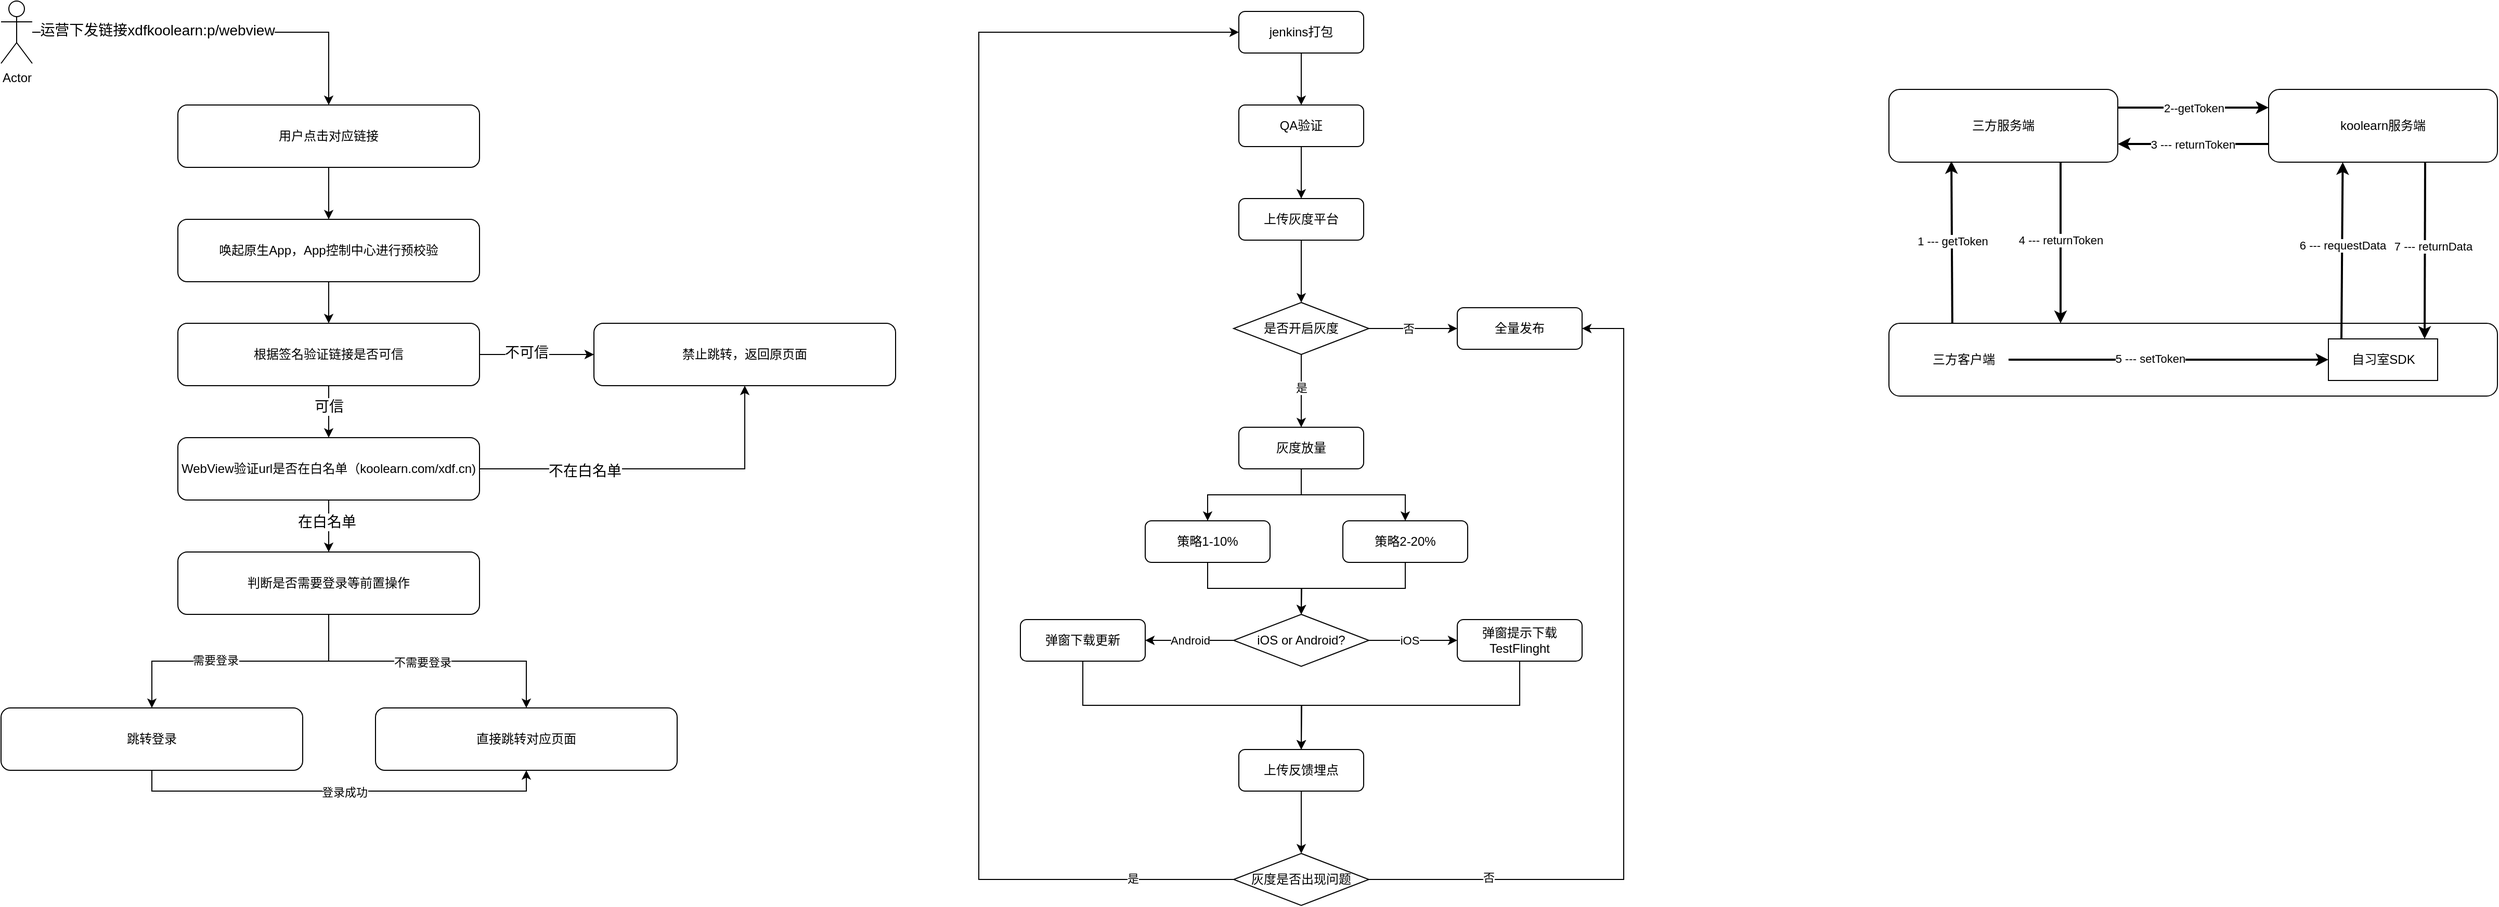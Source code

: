 <mxfile version="24.7.5">
  <diagram id="XcACTM1fnx8MsUZFHVDI" name="Page-1">
    <mxGraphModel dx="1026" dy="591" grid="1" gridSize="10" guides="1" tooltips="1" connect="1" arrows="1" fold="1" page="1" pageScale="1" pageWidth="850" pageHeight="1100" math="0" shadow="0">
      <root>
        <mxCell id="0" />
        <mxCell id="1" parent="0" />
        <mxCell id="2dUm0IqJ99PUmUajHs-Z-5" style="edgeStyle=orthogonalEdgeStyle;rounded=0;orthogonalLoop=1;jettySize=auto;html=1;exitX=0.5;exitY=1;exitDx=0;exitDy=0;" parent="1" source="2dUm0IqJ99PUmUajHs-Z-1" target="2dUm0IqJ99PUmUajHs-Z-4" edge="1">
          <mxGeometry relative="1" as="geometry" />
        </mxCell>
        <mxCell id="2dUm0IqJ99PUmUajHs-Z-1" value="用户点击对应链接" style="rounded=1;whiteSpace=wrap;html=1;" parent="1" vertex="1">
          <mxGeometry x="260" y="140" width="290" height="60" as="geometry" />
        </mxCell>
        <mxCell id="2dUm0IqJ99PUmUajHs-Z-8" value="" style="edgeStyle=orthogonalEdgeStyle;rounded=0;orthogonalLoop=1;jettySize=auto;html=1;" parent="1" source="2dUm0IqJ99PUmUajHs-Z-4" target="2dUm0IqJ99PUmUajHs-Z-7" edge="1">
          <mxGeometry relative="1" as="geometry" />
        </mxCell>
        <mxCell id="2dUm0IqJ99PUmUajHs-Z-4" value="唤起原生App，App控制中心进行预校验" style="rounded=1;whiteSpace=wrap;html=1;" parent="1" vertex="1">
          <mxGeometry x="260" y="250" width="290" height="60" as="geometry" />
        </mxCell>
        <mxCell id="Fgwxg3CD9Kskw9y_7Hu7-6" value="" style="edgeStyle=orthogonalEdgeStyle;rounded=0;orthogonalLoop=1;jettySize=auto;html=1;" parent="1" source="2dUm0IqJ99PUmUajHs-Z-7" target="Fgwxg3CD9Kskw9y_7Hu7-5" edge="1">
          <mxGeometry relative="1" as="geometry" />
        </mxCell>
        <mxCell id="Fgwxg3CD9Kskw9y_7Hu7-7" value="&lt;font style=&quot;font-size: 14px;&quot;&gt;不可信&lt;/font&gt;" style="edgeLabel;html=1;align=center;verticalAlign=middle;resizable=0;points=[];" parent="Fgwxg3CD9Kskw9y_7Hu7-6" vertex="1" connectable="0">
          <mxGeometry x="-0.164" y="2" relative="1" as="geometry">
            <mxPoint x="-1" as="offset" />
          </mxGeometry>
        </mxCell>
        <mxCell id="Fgwxg3CD9Kskw9y_7Hu7-11" value="" style="edgeStyle=orthogonalEdgeStyle;rounded=0;orthogonalLoop=1;jettySize=auto;html=1;" parent="1" source="2dUm0IqJ99PUmUajHs-Z-7" target="Fgwxg3CD9Kskw9y_7Hu7-10" edge="1">
          <mxGeometry relative="1" as="geometry" />
        </mxCell>
        <mxCell id="Fgwxg3CD9Kskw9y_7Hu7-12" value="&lt;font style=&quot;font-size: 14px;&quot;&gt;可信&lt;/font&gt;" style="edgeLabel;html=1;align=center;verticalAlign=middle;resizable=0;points=[];" parent="Fgwxg3CD9Kskw9y_7Hu7-11" vertex="1" connectable="0">
          <mxGeometry x="-0.36" y="1" relative="1" as="geometry">
            <mxPoint x="-1" y="4" as="offset" />
          </mxGeometry>
        </mxCell>
        <mxCell id="2dUm0IqJ99PUmUajHs-Z-7" value="根据签名验证链接是否可信" style="rounded=1;whiteSpace=wrap;html=1;" parent="1" vertex="1">
          <mxGeometry x="260" y="350" width="290" height="60" as="geometry" />
        </mxCell>
        <mxCell id="2dUm0IqJ99PUmUajHs-Z-14" value="" style="edgeStyle=orthogonalEdgeStyle;rounded=0;orthogonalLoop=1;jettySize=auto;html=1;entryX=0.5;entryY=0;entryDx=0;entryDy=0;" parent="1" source="2dUm0IqJ99PUmUajHs-Z-11" target="2dUm0IqJ99PUmUajHs-Z-15" edge="1">
          <mxGeometry relative="1" as="geometry" />
        </mxCell>
        <mxCell id="2dUm0IqJ99PUmUajHs-Z-18" value="不需要登录" style="edgeLabel;html=1;align=center;verticalAlign=middle;resizable=0;points=[];" parent="2dUm0IqJ99PUmUajHs-Z-14" vertex="1" connectable="0">
          <mxGeometry x="-0.037" y="-1" relative="1" as="geometry">
            <mxPoint as="offset" />
          </mxGeometry>
        </mxCell>
        <mxCell id="Fgwxg3CD9Kskw9y_7Hu7-15" style="edgeStyle=orthogonalEdgeStyle;rounded=0;orthogonalLoop=1;jettySize=auto;html=1;entryX=0.5;entryY=1;entryDx=0;entryDy=0;exitX=1;exitY=0.5;exitDx=0;exitDy=0;" parent="1" source="Fgwxg3CD9Kskw9y_7Hu7-10" target="Fgwxg3CD9Kskw9y_7Hu7-5" edge="1">
          <mxGeometry relative="1" as="geometry" />
        </mxCell>
        <mxCell id="Fgwxg3CD9Kskw9y_7Hu7-16" value="&lt;font style=&quot;font-size: 14px;&quot;&gt;不在白名单&lt;/font&gt;" style="edgeLabel;html=1;align=center;verticalAlign=middle;resizable=0;points=[];" parent="Fgwxg3CD9Kskw9y_7Hu7-15" vertex="1" connectable="0">
          <mxGeometry x="-0.398" y="-2" relative="1" as="geometry">
            <mxPoint as="offset" />
          </mxGeometry>
        </mxCell>
        <mxCell id="2dUm0IqJ99PUmUajHs-Z-11" value="判断是否需要登录等前置操作" style="rounded=1;whiteSpace=wrap;html=1;" parent="1" vertex="1">
          <mxGeometry x="260" y="570" width="290" height="60" as="geometry" />
        </mxCell>
        <mxCell id="2dUm0IqJ99PUmUajHs-Z-13" value="跳转登录" style="rounded=1;whiteSpace=wrap;html=1;" parent="1" vertex="1">
          <mxGeometry x="90" y="720" width="290" height="60" as="geometry" />
        </mxCell>
        <mxCell id="2dUm0IqJ99PUmUajHs-Z-15" value="直接跳转对应页面" style="rounded=1;whiteSpace=wrap;html=1;" parent="1" vertex="1">
          <mxGeometry x="450" y="720" width="290" height="60" as="geometry" />
        </mxCell>
        <mxCell id="2dUm0IqJ99PUmUajHs-Z-16" value="" style="edgeStyle=orthogonalEdgeStyle;rounded=0;orthogonalLoop=1;jettySize=auto;html=1;entryX=0.5;entryY=0;entryDx=0;entryDy=0;exitX=0.5;exitY=1;exitDx=0;exitDy=0;" parent="1" source="2dUm0IqJ99PUmUajHs-Z-11" target="2dUm0IqJ99PUmUajHs-Z-13" edge="1">
          <mxGeometry relative="1" as="geometry">
            <mxPoint x="415" y="650" as="sourcePoint" />
            <mxPoint x="605" y="730" as="targetPoint" />
          </mxGeometry>
        </mxCell>
        <mxCell id="2dUm0IqJ99PUmUajHs-Z-17" value="需要登录" style="edgeLabel;html=1;align=center;verticalAlign=middle;resizable=0;points=[];" parent="2dUm0IqJ99PUmUajHs-Z-16" vertex="1" connectable="0">
          <mxGeometry x="0.184" y="-1" relative="1" as="geometry">
            <mxPoint as="offset" />
          </mxGeometry>
        </mxCell>
        <mxCell id="2dUm0IqJ99PUmUajHs-Z-19" value="" style="edgeStyle=orthogonalEdgeStyle;rounded=0;orthogonalLoop=1;jettySize=auto;html=1;entryX=0.5;entryY=1;entryDx=0;entryDy=0;exitX=0.5;exitY=1;exitDx=0;exitDy=0;" parent="1" source="2dUm0IqJ99PUmUajHs-Z-13" target="2dUm0IqJ99PUmUajHs-Z-15" edge="1">
          <mxGeometry relative="1" as="geometry">
            <mxPoint x="415" y="650" as="sourcePoint" />
            <mxPoint x="245" y="730" as="targetPoint" />
          </mxGeometry>
        </mxCell>
        <mxCell id="2dUm0IqJ99PUmUajHs-Z-20" value="登录成功" style="edgeLabel;html=1;align=center;verticalAlign=middle;resizable=0;points=[];" parent="2dUm0IqJ99PUmUajHs-Z-19" vertex="1" connectable="0">
          <mxGeometry x="0.184" y="-1" relative="1" as="geometry">
            <mxPoint x="-32" as="offset" />
          </mxGeometry>
        </mxCell>
        <mxCell id="Fgwxg3CD9Kskw9y_7Hu7-3" style="edgeStyle=orthogonalEdgeStyle;rounded=0;orthogonalLoop=1;jettySize=auto;html=1;entryX=0.5;entryY=0;entryDx=0;entryDy=0;" parent="1" source="Fgwxg3CD9Kskw9y_7Hu7-1" target="2dUm0IqJ99PUmUajHs-Z-1" edge="1">
          <mxGeometry relative="1" as="geometry" />
        </mxCell>
        <mxCell id="Fgwxg3CD9Kskw9y_7Hu7-4" value="&lt;font style=&quot;font-size: 14px;&quot;&gt;运营下发链接xdfkoolearn:p/webview&lt;/font&gt;" style="edgeLabel;html=1;align=center;verticalAlign=middle;resizable=0;points=[];" parent="Fgwxg3CD9Kskw9y_7Hu7-3" vertex="1" connectable="0">
          <mxGeometry x="-0.527" y="2" relative="1" as="geometry">
            <mxPoint x="36" as="offset" />
          </mxGeometry>
        </mxCell>
        <mxCell id="Fgwxg3CD9Kskw9y_7Hu7-1" value="Actor" style="shape=umlActor;verticalLabelPosition=bottom;verticalAlign=top;html=1;outlineConnect=0;" parent="1" vertex="1">
          <mxGeometry x="90" y="40" width="30" height="60" as="geometry" />
        </mxCell>
        <mxCell id="Fgwxg3CD9Kskw9y_7Hu7-5" value="禁止跳转，返回原页面" style="rounded=1;whiteSpace=wrap;html=1;" parent="1" vertex="1">
          <mxGeometry x="660" y="350" width="290" height="60" as="geometry" />
        </mxCell>
        <mxCell id="Fgwxg3CD9Kskw9y_7Hu7-13" value="" style="edgeStyle=orthogonalEdgeStyle;rounded=0;orthogonalLoop=1;jettySize=auto;html=1;" parent="1" source="Fgwxg3CD9Kskw9y_7Hu7-10" target="2dUm0IqJ99PUmUajHs-Z-11" edge="1">
          <mxGeometry relative="1" as="geometry" />
        </mxCell>
        <mxCell id="Fgwxg3CD9Kskw9y_7Hu7-14" value="&lt;font style=&quot;font-size: 14px;&quot;&gt;在白名单&lt;/font&gt;" style="edgeLabel;html=1;align=center;verticalAlign=middle;resizable=0;points=[];" parent="Fgwxg3CD9Kskw9y_7Hu7-13" vertex="1" connectable="0">
          <mxGeometry x="-0.16" y="-2" relative="1" as="geometry">
            <mxPoint as="offset" />
          </mxGeometry>
        </mxCell>
        <mxCell id="Fgwxg3CD9Kskw9y_7Hu7-10" value="WebView验证url是否在白名单（koolearn.com/xdf.cn)" style="rounded=1;whiteSpace=wrap;html=1;" parent="1" vertex="1">
          <mxGeometry x="260" y="460" width="290" height="60" as="geometry" />
        </mxCell>
        <mxCell id="TGXUFtwsRN9BxCt1GPU5-4" style="edgeStyle=orthogonalEdgeStyle;rounded=0;orthogonalLoop=1;jettySize=auto;html=1;exitX=0.5;exitY=1;exitDx=0;exitDy=0;entryX=0.5;entryY=0;entryDx=0;entryDy=0;" parent="1" source="TGXUFtwsRN9BxCt1GPU5-2" target="TGXUFtwsRN9BxCt1GPU5-3" edge="1">
          <mxGeometry relative="1" as="geometry" />
        </mxCell>
        <mxCell id="TGXUFtwsRN9BxCt1GPU5-2" value="jenkins打包" style="rounded=1;whiteSpace=wrap;html=1;" parent="1" vertex="1">
          <mxGeometry x="1280" y="50" width="120" height="40" as="geometry" />
        </mxCell>
        <mxCell id="TGXUFtwsRN9BxCt1GPU5-6" style="edgeStyle=orthogonalEdgeStyle;rounded=0;orthogonalLoop=1;jettySize=auto;html=1;exitX=0.5;exitY=1;exitDx=0;exitDy=0;entryX=0.5;entryY=0;entryDx=0;entryDy=0;" parent="1" source="TGXUFtwsRN9BxCt1GPU5-3" target="TGXUFtwsRN9BxCt1GPU5-5" edge="1">
          <mxGeometry relative="1" as="geometry" />
        </mxCell>
        <mxCell id="TGXUFtwsRN9BxCt1GPU5-3" value="QA验证" style="rounded=1;whiteSpace=wrap;html=1;" parent="1" vertex="1">
          <mxGeometry x="1280" y="140" width="120" height="40" as="geometry" />
        </mxCell>
        <mxCell id="TGXUFtwsRN9BxCt1GPU5-9" style="edgeStyle=orthogonalEdgeStyle;rounded=0;orthogonalLoop=1;jettySize=auto;html=1;exitX=0.5;exitY=1;exitDx=0;exitDy=0;entryX=0.5;entryY=0;entryDx=0;entryDy=0;" parent="1" source="TGXUFtwsRN9BxCt1GPU5-5" target="TGXUFtwsRN9BxCt1GPU5-8" edge="1">
          <mxGeometry relative="1" as="geometry" />
        </mxCell>
        <mxCell id="TGXUFtwsRN9BxCt1GPU5-5" value="上传灰度平台" style="rounded=1;whiteSpace=wrap;html=1;" parent="1" vertex="1">
          <mxGeometry x="1280" y="230" width="120" height="40" as="geometry" />
        </mxCell>
        <mxCell id="TGXUFtwsRN9BxCt1GPU5-11" style="edgeStyle=orthogonalEdgeStyle;rounded=0;orthogonalLoop=1;jettySize=auto;html=1;exitX=1;exitY=0.5;exitDx=0;exitDy=0;entryX=0;entryY=0.5;entryDx=0;entryDy=0;" parent="1" source="TGXUFtwsRN9BxCt1GPU5-8" target="TGXUFtwsRN9BxCt1GPU5-10" edge="1">
          <mxGeometry relative="1" as="geometry" />
        </mxCell>
        <mxCell id="TGXUFtwsRN9BxCt1GPU5-12" value="否" style="edgeLabel;html=1;align=center;verticalAlign=middle;resizable=0;points=[];" parent="TGXUFtwsRN9BxCt1GPU5-11" vertex="1" connectable="0">
          <mxGeometry x="-0.106" relative="1" as="geometry">
            <mxPoint as="offset" />
          </mxGeometry>
        </mxCell>
        <mxCell id="TGXUFtwsRN9BxCt1GPU5-16" style="edgeStyle=orthogonalEdgeStyle;rounded=0;orthogonalLoop=1;jettySize=auto;html=1;exitX=0.5;exitY=1;exitDx=0;exitDy=0;entryX=0.5;entryY=0;entryDx=0;entryDy=0;" parent="1" source="TGXUFtwsRN9BxCt1GPU5-8" target="TGXUFtwsRN9BxCt1GPU5-13" edge="1">
          <mxGeometry relative="1" as="geometry" />
        </mxCell>
        <mxCell id="TGXUFtwsRN9BxCt1GPU5-17" value="是" style="edgeLabel;html=1;align=center;verticalAlign=middle;resizable=0;points=[];" parent="TGXUFtwsRN9BxCt1GPU5-16" vertex="1" connectable="0">
          <mxGeometry x="-0.086" relative="1" as="geometry">
            <mxPoint as="offset" />
          </mxGeometry>
        </mxCell>
        <mxCell id="TGXUFtwsRN9BxCt1GPU5-8" value="是否开启灰度" style="rhombus;whiteSpace=wrap;html=1;" parent="1" vertex="1">
          <mxGeometry x="1275" y="330" width="130" height="50" as="geometry" />
        </mxCell>
        <mxCell id="TGXUFtwsRN9BxCt1GPU5-10" value="全量发布" style="rounded=1;whiteSpace=wrap;html=1;" parent="1" vertex="1">
          <mxGeometry x="1490" y="335" width="120" height="40" as="geometry" />
        </mxCell>
        <mxCell id="TGXUFtwsRN9BxCt1GPU5-20" style="edgeStyle=orthogonalEdgeStyle;rounded=0;orthogonalLoop=1;jettySize=auto;html=1;exitX=0.5;exitY=1;exitDx=0;exitDy=0;entryX=0.5;entryY=0;entryDx=0;entryDy=0;" parent="1" source="TGXUFtwsRN9BxCt1GPU5-13" target="TGXUFtwsRN9BxCt1GPU5-18" edge="1">
          <mxGeometry relative="1" as="geometry" />
        </mxCell>
        <mxCell id="TGXUFtwsRN9BxCt1GPU5-21" style="edgeStyle=orthogonalEdgeStyle;rounded=0;orthogonalLoop=1;jettySize=auto;html=1;exitX=0.5;exitY=1;exitDx=0;exitDy=0;entryX=0.5;entryY=0;entryDx=0;entryDy=0;" parent="1" source="TGXUFtwsRN9BxCt1GPU5-13" target="TGXUFtwsRN9BxCt1GPU5-19" edge="1">
          <mxGeometry relative="1" as="geometry" />
        </mxCell>
        <mxCell id="TGXUFtwsRN9BxCt1GPU5-13" value="灰度放量" style="rounded=1;whiteSpace=wrap;html=1;" parent="1" vertex="1">
          <mxGeometry x="1280" y="450" width="120" height="40" as="geometry" />
        </mxCell>
        <mxCell id="TGXUFtwsRN9BxCt1GPU5-34" style="edgeStyle=orthogonalEdgeStyle;rounded=0;orthogonalLoop=1;jettySize=auto;html=1;exitX=0.5;exitY=1;exitDx=0;exitDy=0;entryX=0.5;entryY=0;entryDx=0;entryDy=0;" parent="1" source="TGXUFtwsRN9BxCt1GPU5-18" target="TGXUFtwsRN9BxCt1GPU5-33" edge="1">
          <mxGeometry relative="1" as="geometry" />
        </mxCell>
        <mxCell id="TGXUFtwsRN9BxCt1GPU5-18" value="策略1-10%" style="rounded=1;whiteSpace=wrap;html=1;" parent="1" vertex="1">
          <mxGeometry x="1190" y="540" width="120" height="40" as="geometry" />
        </mxCell>
        <mxCell id="TGXUFtwsRN9BxCt1GPU5-35" style="edgeStyle=orthogonalEdgeStyle;rounded=0;orthogonalLoop=1;jettySize=auto;html=1;exitX=0.5;exitY=1;exitDx=0;exitDy=0;" parent="1" source="TGXUFtwsRN9BxCt1GPU5-19" edge="1">
          <mxGeometry relative="1" as="geometry">
            <mxPoint x="1340" y="630" as="targetPoint" />
          </mxGeometry>
        </mxCell>
        <mxCell id="TGXUFtwsRN9BxCt1GPU5-19" value="策略2-20%" style="rounded=1;whiteSpace=wrap;html=1;" parent="1" vertex="1">
          <mxGeometry x="1380" y="540" width="120" height="40" as="geometry" />
        </mxCell>
        <mxCell id="TGXUFtwsRN9BxCt1GPU5-43" style="edgeStyle=orthogonalEdgeStyle;rounded=0;orthogonalLoop=1;jettySize=auto;html=1;exitX=0;exitY=0.5;exitDx=0;exitDy=0;entryX=0;entryY=0.5;entryDx=0;entryDy=0;" parent="1" source="TGXUFtwsRN9BxCt1GPU5-23" target="TGXUFtwsRN9BxCt1GPU5-2" edge="1">
          <mxGeometry relative="1" as="geometry">
            <mxPoint x="980" y="180" as="targetPoint" />
            <Array as="points">
              <mxPoint x="1030" y="885" />
              <mxPoint x="1030" y="70" />
            </Array>
          </mxGeometry>
        </mxCell>
        <mxCell id="TGXUFtwsRN9BxCt1GPU5-44" value="是" style="edgeLabel;html=1;align=center;verticalAlign=middle;resizable=0;points=[];" parent="TGXUFtwsRN9BxCt1GPU5-43" vertex="1" connectable="0">
          <mxGeometry x="-0.853" y="-1" relative="1" as="geometry">
            <mxPoint x="-1" as="offset" />
          </mxGeometry>
        </mxCell>
        <mxCell id="TGXUFtwsRN9BxCt1GPU5-45" style="edgeStyle=orthogonalEdgeStyle;rounded=0;orthogonalLoop=1;jettySize=auto;html=1;exitX=1;exitY=0.5;exitDx=0;exitDy=0;entryX=1;entryY=0.5;entryDx=0;entryDy=0;" parent="1" source="TGXUFtwsRN9BxCt1GPU5-23" target="TGXUFtwsRN9BxCt1GPU5-10" edge="1">
          <mxGeometry relative="1" as="geometry">
            <mxPoint x="1670" y="460" as="targetPoint" />
            <Array as="points">
              <mxPoint x="1650" y="885" />
              <mxPoint x="1650" y="355" />
            </Array>
          </mxGeometry>
        </mxCell>
        <mxCell id="TGXUFtwsRN9BxCt1GPU5-46" value="否" style="edgeLabel;html=1;align=center;verticalAlign=middle;resizable=0;points=[];" parent="TGXUFtwsRN9BxCt1GPU5-45" vertex="1" connectable="0">
          <mxGeometry x="-0.715" y="3" relative="1" as="geometry">
            <mxPoint x="-1" y="1" as="offset" />
          </mxGeometry>
        </mxCell>
        <mxCell id="TGXUFtwsRN9BxCt1GPU5-23" value="灰度是否出现问题" style="rhombus;whiteSpace=wrap;html=1;" parent="1" vertex="1">
          <mxGeometry x="1275" y="860" width="130" height="50" as="geometry" />
        </mxCell>
        <mxCell id="TGXUFtwsRN9BxCt1GPU5-37" value="Android" style="edgeStyle=orthogonalEdgeStyle;rounded=0;orthogonalLoop=1;jettySize=auto;html=1;exitX=0;exitY=0.5;exitDx=0;exitDy=0;entryX=1;entryY=0.5;entryDx=0;entryDy=0;" parent="1" source="TGXUFtwsRN9BxCt1GPU5-33" target="TGXUFtwsRN9BxCt1GPU5-36" edge="1">
          <mxGeometry relative="1" as="geometry">
            <mxPoint x="1260" y="655" as="targetPoint" />
          </mxGeometry>
        </mxCell>
        <mxCell id="TGXUFtwsRN9BxCt1GPU5-39" style="edgeStyle=orthogonalEdgeStyle;rounded=0;orthogonalLoop=1;jettySize=auto;html=1;exitX=1;exitY=0.5;exitDx=0;exitDy=0;entryX=0;entryY=0.5;entryDx=0;entryDy=0;" parent="1" source="TGXUFtwsRN9BxCt1GPU5-33" target="TGXUFtwsRN9BxCt1GPU5-38" edge="1">
          <mxGeometry relative="1" as="geometry" />
        </mxCell>
        <mxCell id="TGXUFtwsRN9BxCt1GPU5-40" value="iOS" style="edgeLabel;html=1;align=center;verticalAlign=middle;resizable=0;points=[];" parent="TGXUFtwsRN9BxCt1GPU5-39" vertex="1" connectable="0">
          <mxGeometry x="-0.071" relative="1" as="geometry">
            <mxPoint x="-1" as="offset" />
          </mxGeometry>
        </mxCell>
        <mxCell id="TGXUFtwsRN9BxCt1GPU5-33" value="iOS or Android?" style="rhombus;whiteSpace=wrap;html=1;" parent="1" vertex="1">
          <mxGeometry x="1275" y="630" width="130" height="50" as="geometry" />
        </mxCell>
        <mxCell id="TGXUFtwsRN9BxCt1GPU5-49" style="edgeStyle=orthogonalEdgeStyle;rounded=0;orthogonalLoop=1;jettySize=auto;html=1;exitX=0.5;exitY=1;exitDx=0;exitDy=0;entryX=0.5;entryY=0;entryDx=0;entryDy=0;" parent="1" source="TGXUFtwsRN9BxCt1GPU5-36" target="TGXUFtwsRN9BxCt1GPU5-48" edge="1">
          <mxGeometry relative="1" as="geometry" />
        </mxCell>
        <mxCell id="TGXUFtwsRN9BxCt1GPU5-36" value="弹窗下载更新" style="rounded=1;whiteSpace=wrap;html=1;" parent="1" vertex="1">
          <mxGeometry x="1070" y="635" width="120" height="40" as="geometry" />
        </mxCell>
        <mxCell id="TGXUFtwsRN9BxCt1GPU5-42" style="edgeStyle=orthogonalEdgeStyle;rounded=0;orthogonalLoop=1;jettySize=auto;html=1;exitX=0.5;exitY=1;exitDx=0;exitDy=0;" parent="1" source="TGXUFtwsRN9BxCt1GPU5-38" edge="1">
          <mxGeometry relative="1" as="geometry">
            <mxPoint x="1340" y="760" as="targetPoint" />
          </mxGeometry>
        </mxCell>
        <mxCell id="TGXUFtwsRN9BxCt1GPU5-38" value="弹窗提示下载TestFlinght" style="rounded=1;whiteSpace=wrap;html=1;" parent="1" vertex="1">
          <mxGeometry x="1490" y="635" width="120" height="40" as="geometry" />
        </mxCell>
        <mxCell id="TGXUFtwsRN9BxCt1GPU5-50" style="edgeStyle=orthogonalEdgeStyle;rounded=0;orthogonalLoop=1;jettySize=auto;html=1;exitX=0.5;exitY=1;exitDx=0;exitDy=0;entryX=0.5;entryY=0;entryDx=0;entryDy=0;" parent="1" source="TGXUFtwsRN9BxCt1GPU5-48" target="TGXUFtwsRN9BxCt1GPU5-23" edge="1">
          <mxGeometry relative="1" as="geometry" />
        </mxCell>
        <mxCell id="TGXUFtwsRN9BxCt1GPU5-48" value="上传反馈埋点" style="rounded=1;whiteSpace=wrap;html=1;" parent="1" vertex="1">
          <mxGeometry x="1280" y="760" width="120" height="40" as="geometry" />
        </mxCell>
        <mxCell id="ln9yACzlUiWed2fWLOsh-1" value="&amp;nbsp; &amp;nbsp; &amp;nbsp; &amp;nbsp; &amp;nbsp; &amp;nbsp; 三方客户端" style="rounded=1;whiteSpace=wrap;html=1;align=left;" vertex="1" parent="1">
          <mxGeometry x="1905" y="350" width="585" height="70" as="geometry" />
        </mxCell>
        <mxCell id="ln9yACzlUiWed2fWLOsh-3" value="自习室SDK" style="rounded=0;whiteSpace=wrap;html=1;" vertex="1" parent="1">
          <mxGeometry x="2327.5" y="365" width="105" height="40" as="geometry" />
        </mxCell>
        <mxCell id="ln9yACzlUiWed2fWLOsh-4" value="三方服务端" style="rounded=1;whiteSpace=wrap;html=1;align=center;" vertex="1" parent="1">
          <mxGeometry x="1905" y="125" width="220" height="70" as="geometry" />
        </mxCell>
        <mxCell id="ln9yACzlUiWed2fWLOsh-5" value="koolearn服务端" style="rounded=1;whiteSpace=wrap;html=1;align=center;" vertex="1" parent="1">
          <mxGeometry x="2270" y="125" width="220" height="70" as="geometry" />
        </mxCell>
        <mxCell id="ln9yACzlUiWed2fWLOsh-6" value="" style="endArrow=classic;html=1;rounded=0;entryX=0.282;entryY=0.971;entryDx=0;entryDy=0;entryPerimeter=0;exitX=0.286;exitY=-0.014;exitDx=0;exitDy=0;exitPerimeter=0;strokeWidth=2;" edge="1" parent="1">
          <mxGeometry width="50" height="50" relative="1" as="geometry">
            <mxPoint x="1965.92" y="350" as="sourcePoint" />
            <mxPoint x="1965.04" y="193.95" as="targetPoint" />
          </mxGeometry>
        </mxCell>
        <mxCell id="ln9yACzlUiWed2fWLOsh-17" value="1 --- getToken" style="edgeLabel;html=1;align=center;verticalAlign=middle;resizable=0;points=[];" vertex="1" connectable="0" parent="ln9yACzlUiWed2fWLOsh-6">
          <mxGeometry x="-0.013" relative="1" as="geometry">
            <mxPoint y="-2" as="offset" />
          </mxGeometry>
        </mxCell>
        <mxCell id="ln9yACzlUiWed2fWLOsh-8" value="2--getToken" style="endArrow=classic;html=1;rounded=0;entryX=0;entryY=0.25;entryDx=0;entryDy=0;exitX=1;exitY=0.25;exitDx=0;exitDy=0;strokeWidth=2;" edge="1" parent="1" source="ln9yACzlUiWed2fWLOsh-4" target="ln9yACzlUiWed2fWLOsh-5">
          <mxGeometry width="50" height="50" relative="1" as="geometry">
            <mxPoint x="2181" y="276" as="sourcePoint" />
            <mxPoint x="2180" y="120" as="targetPoint" />
          </mxGeometry>
        </mxCell>
        <mxCell id="ln9yACzlUiWed2fWLOsh-11" value="3 --- returnToken" style="endArrow=classic;html=1;rounded=0;strokeWidth=2;entryX=1;entryY=0.75;entryDx=0;entryDy=0;exitX=0;exitY=0.75;exitDx=0;exitDy=0;" edge="1" parent="1" source="ln9yACzlUiWed2fWLOsh-5" target="ln9yACzlUiWed2fWLOsh-4">
          <mxGeometry x="0.007" width="50" height="50" relative="1" as="geometry">
            <mxPoint x="2260" y="170" as="sourcePoint" />
            <mxPoint x="2100" y="230" as="targetPoint" />
            <mxPoint as="offset" />
          </mxGeometry>
        </mxCell>
        <mxCell id="ln9yACzlUiWed2fWLOsh-12" value="" style="endArrow=classic;html=1;rounded=0;exitX=0.75;exitY=1;exitDx=0;exitDy=0;strokeWidth=2;" edge="1" parent="1" source="ln9yACzlUiWed2fWLOsh-4">
          <mxGeometry width="50" height="50" relative="1" as="geometry">
            <mxPoint x="2061" y="350" as="sourcePoint" />
            <mxPoint x="2070" y="350" as="targetPoint" />
          </mxGeometry>
        </mxCell>
        <mxCell id="ln9yACzlUiWed2fWLOsh-16" value="4 --- returnToken" style="edgeLabel;html=1;align=center;verticalAlign=middle;resizable=0;points=[];" vertex="1" connectable="0" parent="ln9yACzlUiWed2fWLOsh-12">
          <mxGeometry x="-0.038" relative="1" as="geometry">
            <mxPoint as="offset" />
          </mxGeometry>
        </mxCell>
        <mxCell id="ln9yACzlUiWed2fWLOsh-20" value="" style="endArrow=classic;html=1;rounded=0;strokeWidth=2;jumpSize=6;entryX=0;entryY=0.5;entryDx=0;entryDy=0;" edge="1" parent="1" target="ln9yACzlUiWed2fWLOsh-3">
          <mxGeometry width="50" height="50" relative="1" as="geometry">
            <mxPoint x="2020" y="385" as="sourcePoint" />
            <mxPoint x="2150" y="384.5" as="targetPoint" />
          </mxGeometry>
        </mxCell>
        <mxCell id="ln9yACzlUiWed2fWLOsh-21" value="5 --- setToken" style="edgeLabel;html=1;align=center;verticalAlign=middle;resizable=0;points=[];" vertex="1" connectable="0" parent="ln9yACzlUiWed2fWLOsh-20">
          <mxGeometry x="-0.12" y="2" relative="1" as="geometry">
            <mxPoint y="1" as="offset" />
          </mxGeometry>
        </mxCell>
        <mxCell id="ln9yACzlUiWed2fWLOsh-24" value="" style="endArrow=classic;html=1;rounded=0;entryX=0.5;entryY=1;entryDx=0;entryDy=0;exitX=0.75;exitY=0;exitDx=0;exitDy=0;strokeWidth=2;" edge="1" parent="1">
          <mxGeometry width="50" height="50" relative="1" as="geometry">
            <mxPoint x="2340" y="365" as="sourcePoint" />
            <mxPoint x="2341.25" y="195" as="targetPoint" />
          </mxGeometry>
        </mxCell>
        <mxCell id="ln9yACzlUiWed2fWLOsh-25" value="6 --- requestData" style="edgeLabel;html=1;align=center;verticalAlign=middle;resizable=0;points=[];" vertex="1" connectable="0" parent="ln9yACzlUiWed2fWLOsh-24">
          <mxGeometry x="0.059" relative="1" as="geometry">
            <mxPoint as="offset" />
          </mxGeometry>
        </mxCell>
        <mxCell id="ln9yACzlUiWed2fWLOsh-26" value="" style="endArrow=classic;html=1;rounded=0;exitX=0.5;exitY=1;exitDx=0;exitDy=0;strokeWidth=2;" edge="1" parent="1">
          <mxGeometry width="50" height="50" relative="1" as="geometry">
            <mxPoint x="2420.5" y="195" as="sourcePoint" />
            <mxPoint x="2420" y="365" as="targetPoint" />
          </mxGeometry>
        </mxCell>
        <mxCell id="ln9yACzlUiWed2fWLOsh-27" value="7 --- returnData" style="edgeLabel;html=1;align=center;verticalAlign=middle;resizable=0;points=[];" vertex="1" connectable="0" parent="ln9yACzlUiWed2fWLOsh-26">
          <mxGeometry x="-0.038" relative="1" as="geometry">
            <mxPoint x="7" y="-1" as="offset" />
          </mxGeometry>
        </mxCell>
      </root>
    </mxGraphModel>
  </diagram>
</mxfile>
